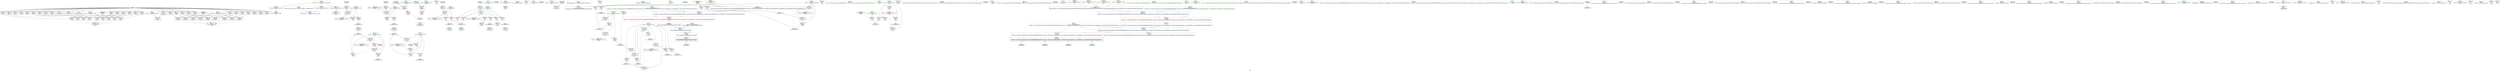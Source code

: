 digraph "SVFG" {
	label="SVFG";

	Node0x55f31786d850 [shape=record,color=grey,label="{NodeID: 0\nNullPtr}"];
	Node0x55f31786d850 -> Node0x55f317883b60[style=solid];
	Node0x55f31786d850 -> Node0x55f317883c60[style=solid];
	Node0x55f31786d850 -> Node0x55f317883d30[style=solid];
	Node0x55f31786d850 -> Node0x55f317883e00[style=solid];
	Node0x55f31786d850 -> Node0x55f317883ed0[style=solid];
	Node0x55f31786d850 -> Node0x55f317883fa0[style=solid];
	Node0x55f31786d850 -> Node0x55f317884070[style=solid];
	Node0x55f31786d850 -> Node0x55f317884140[style=solid];
	Node0x55f31786d850 -> Node0x55f317884210[style=solid];
	Node0x55f31786d850 -> Node0x55f3178842e0[style=solid];
	Node0x55f31786d850 -> Node0x55f3178843b0[style=solid];
	Node0x55f31786d850 -> Node0x55f317884480[style=solid];
	Node0x55f31786d850 -> Node0x55f317884550[style=solid];
	Node0x55f31786d850 -> Node0x55f317884620[style=solid];
	Node0x55f31786d850 -> Node0x55f317880d80[style=solid];
	Node0x55f31786d850 -> Node0x55f317880e50[style=solid];
	Node0x55f31786d850 -> Node0x55f317880f20[style=solid];
	Node0x55f31786d850 -> Node0x55f317880ff0[style=solid];
	Node0x55f31786d850 -> Node0x55f3178810c0[style=solid];
	Node0x55f31786d850 -> Node0x55f317881190[style=solid];
	Node0x55f31786d850 -> Node0x55f317881260[style=solid];
	Node0x55f31786d850 -> Node0x55f317881330[style=solid];
	Node0x55f31786d850 -> Node0x55f317881400[style=solid];
	Node0x55f31786d850 -> Node0x55f3178814d0[style=solid];
	Node0x55f31786d850 -> Node0x55f3178815a0[style=solid];
	Node0x55f31786d850 -> Node0x55f317881670[style=solid];
	Node0x55f31786d850 -> Node0x55f317881740[style=solid];
	Node0x55f31786d850 -> Node0x55f317881810[style=solid];
	Node0x55f31786d850 -> Node0x55f3178818e0[style=solid];
	Node0x55f31786d850 -> Node0x55f3178819b0[style=solid];
	Node0x55f31786d850 -> Node0x55f317881a80[style=solid];
	Node0x55f31786d850 -> Node0x55f317884720[style=solid];
	Node0x55f3178cc520 [shape=record,color=black,label="{NodeID: 526\n335 = PHI()\n}"];
	Node0x55f3178cc520 -> Node0x55f317886f80[style=solid];
	Node0x55f3178b06a0 [shape=record,color=black,label="{NodeID: 443\nMR_36V_2 = PHI(MR_36V_3, MR_36V_1, )\npts\{122 \}\n}"];
	Node0x55f3178b06a0 -> Node0x55f31788d450[style=dashed];
	Node0x55f3178848f0 [shape=record,color=blue,label="{NodeID: 194\n56\<--53\nb.addr\<--b\n_Z4compii\n}"];
	Node0x55f3178848f0 -> Node0x55f317888120[style=dashed];
	Node0x55f3178819b0 [shape=record,color=black,label="{NodeID: 111\n400\<--3\nlpad.val\<--dummyVal\nmain\n}"];
	Node0x55f31786d470 [shape=record,color=green,label="{NodeID: 28\n56\<--57\nb.addr\<--b.addr_field_insensitive\n_Z4compii\n}"];
	Node0x55f31786d470 -> Node0x55f317888120[style=solid];
	Node0x55f31786d470 -> Node0x55f3178848f0[style=solid];
	Node0x55f31788cea0 [shape=record,color=blue,label="{NodeID: 222\n93\<--294\nehselector.slot\<--\nmain\n}"];
	Node0x55f31788cea0 -> Node0x55f317888c80[style=dashed];
	Node0x55f317887a10 [shape=record,color=purple,label="{NodeID: 139\n229\<--13\n\<--.str.2\nmain\n}"];
	Node0x55f317882280 [shape=record,color=green,label="{NodeID: 56\n121\<--122\nlow_ft\<--low_ft_field_insensitive\nmain\n}"];
	Node0x55f317882280 -> Node0x55f317889cc0[style=solid];
	Node0x55f317882280 -> Node0x55f317889d90[style=solid];
	Node0x55f317882280 -> Node0x55f31788d450[style=solid];
	Node0x55f31789aa50 [shape=record,color=grey,label="{NodeID: 416\n62 = cmp(60, 61, )\n}"];
	Node0x55f31789aa50 -> Node0x55f317881c50[style=solid];
	Node0x55f317889160 [shape=record,color=red,label="{NodeID: 167\n212\<--95\n\<--ft\nmain\n}"];
	Node0x55f317889160 -> Node0x55f31788c2b0[style=solid];
	Node0x55f317883d30 [shape=record,color=black,label="{NodeID: 84\n240\<--3\n\<--dummyVal\nmain\n}"];
	Node0x55f317871f80 [shape=record,color=green,label="{NodeID: 1\n7\<--1\n__dso_handle\<--dummyObj\nGlob }"];
	Node0x55f3178cc620 [shape=record,color=black,label="{NodeID: 527\n377 = PHI()\n}"];
	Node0x55f3178b0ba0 [shape=record,color=black,label="{NodeID: 444\nMR_38V_2 = PHI(MR_38V_3, MR_38V_1, )\npts\{124 \}\n}"];
	Node0x55f3178b0ba0 -> Node0x55f31788d520[style=dashed];
	Node0x55f3178849c0 [shape=record,color=blue,label="{NodeID: 195\n69\<--126\nretval\<--\nmain\n}"];
	Node0x55f317881a80 [shape=record,color=black,label="{NodeID: 112\n401\<--3\nlpad.val104\<--dummyVal\nmain\n}"];
	Node0x55f31786d540 [shape=record,color=green,label="{NodeID: 29\n64\<--65\nmain\<--main_field_insensitive\n}"];
	Node0x55f31788cf70 [shape=record,color=blue,label="{NodeID: 223\n91\<--298\nexn.slot\<--\nmain\n}"];
	Node0x55f31788cf70 -> Node0x55f317888bb0[style=dashed];
	Node0x55f317887ae0 [shape=record,color=purple,label="{NodeID: 140\n350\<--16\n\<--.str.3\nmain\n}"];
	Node0x55f317882350 [shape=record,color=green,label="{NodeID: 57\n123\<--124\nhigh_ft\<--high_ft_field_insensitive\nmain\n}"];
	Node0x55f317882350 -> Node0x55f317889e60[style=solid];
	Node0x55f317882350 -> Node0x55f317889f30[style=solid];
	Node0x55f317882350 -> Node0x55f31788d520[style=solid];
	Node0x55f317889230 [shape=record,color=red,label="{NodeID: 168\n185\<--97\n\<--in\nmain\n}"];
	Node0x55f317889230 -> Node0x55f317899b50[style=solid];
	Node0x55f317883e00 [shape=record,color=black,label="{NodeID: 85\n241\<--3\n\<--dummyVal\nmain\n}"];
	Node0x55f317883e00 -> Node0x55f317885380[style=solid];
	Node0x55f317875250 [shape=record,color=green,label="{NodeID: 2\n8\<--1\n_ZSt3cin\<--dummyObj\nGlob }"];
	Node0x55f3178cc720 [shape=record,color=black,label="{NodeID: 528\n379 = PHI()\n}"];
	Node0x55f317884a90 [shape=record,color=blue,label="{NodeID: 196\n71\<--67\nargc.addr\<--argc\nmain\n}"];
	Node0x55f317881b50 [shape=record,color=black,label="{NodeID: 113\n35\<--36\n\<--_ZNSt8ios_base4InitD1Ev\nCan only get source location for instruction, argument, global var or function.}"];
	Node0x55f31786d640 [shape=record,color=green,label="{NodeID: 30\n69\<--70\nretval\<--retval_field_insensitive\nmain\n}"];
	Node0x55f31786d640 -> Node0x55f3178849c0[style=solid];
	Node0x55f31788d040 [shape=record,color=blue,label="{NodeID: 224\n93\<--300\nehselector.slot\<--\nmain\n}"];
	Node0x55f31788d040 -> Node0x55f317888c80[style=dashed];
	Node0x55f317887bb0 [shape=record,color=purple,label="{NodeID: 141\n358\<--18\n\<--.str.4\nmain\n}"];
	Node0x55f317882420 [shape=record,color=green,label="{NodeID: 58\n130\<--131\n_ZNSirsERi\<--_ZNSirsERi_field_insensitive\n}"];
	Node0x55f317889300 [shape=record,color=red,label="{NodeID: 169\n211\<--97\n\<--in\nmain\n}"];
	Node0x55f317889300 -> Node0x55f31788c2b0[style=solid];
	Node0x55f317883ed0 [shape=record,color=black,label="{NodeID: 86\n243\<--3\n\<--dummyVal\nmain\n}"];
	Node0x55f317883ed0 -> Node0x55f317885450[style=solid];
	Node0x55f317880b50 [shape=record,color=green,label="{NodeID: 3\n9\<--1\n.str\<--dummyObj\nGlob }"];
	Node0x55f3178cc7f0 [shape=record,color=black,label="{NodeID: 529\n380 = PHI()\n}"];
	Node0x55f317884b60 [shape=record,color=blue,label="{NodeID: 197\n73\<--68\nargv.addr\<--argv\nmain\n}"];
	Node0x55f317881c50 [shape=record,color=black,label="{NodeID: 114\n51\<--62\n_Z4compii_ret\<--cmp\n_Z4compii\n}"];
	Node0x55f31786d710 [shape=record,color=green,label="{NodeID: 31\n71\<--72\nargc.addr\<--argc.addr_field_insensitive\nmain\n}"];
	Node0x55f31786d710 -> Node0x55f317884a90[style=solid];
	Node0x55f31788d110 [shape=record,color=blue,label="{NodeID: 225\n115\<--307\ntotal_in\<--sub62\nmain\n}"];
	Node0x55f31788d110 -> Node0x55f317889570[style=dashed];
	Node0x55f31788d110 -> Node0x55f31788d1e0[style=dashed];
	Node0x55f317887c80 [shape=record,color=purple,label="{NodeID: 142\n370\<--20\n\<--.str.5\nmain\n}"];
	Node0x55f317882520 [shape=record,color=green,label="{NodeID: 59\n140\<--141\n_ZNSt7__cxx1112basic_stringIcSt11char_traitsIcESaIcEEC1Ev\<--_ZNSt7__cxx1112basic_stringIcSt11char_traitsIcESaIcEEC1Ev_field_insensitive\n}"];
	Node0x55f3178c7d40 [shape=record,color=black,label="{NodeID: 502\n52 = PHI()\n0th arg _Z4compii }"];
	Node0x55f3178c7d40 -> Node0x55f317884820[style=solid];
	Node0x55f3178893d0 [shape=record,color=red,label="{NodeID: 170\n235\<--115\n\<--total_in\nmain\n}"];
	Node0x55f3178893d0 -> Node0x55f31789a150[style=solid];
	Node0x55f317883fa0 [shape=record,color=black,label="{NodeID: 87\n246\<--3\n\<--dummyVal\nmain\n}"];
	Node0x55f31786c5c0 [shape=record,color=green,label="{NodeID: 4\n11\<--1\n.str.1\<--dummyObj\nGlob }"];
	Node0x55f3178cc8c0 [shape=record,color=black,label="{NodeID: 530\n435 = PHI(475, )\n}"];
	Node0x55f317884c30 [shape=record,color=blue,label="{NodeID: 198\n77\<--133\ntimes\<--\nmain\n}"];
	Node0x55f317884c30 -> Node0x55f3178adea0[style=dashed];
	Node0x55f317886710 [shape=record,color=black,label="{NodeID: 115\n66\<--126\nmain_ret\<--\nmain\n}"];
	Node0x55f31786db20 [shape=record,color=green,label="{NodeID: 32\n73\<--74\nargv.addr\<--argv.addr_field_insensitive\nmain\n}"];
	Node0x55f31786db20 -> Node0x55f317884b60[style=solid];
	Node0x55f31788d1e0 [shape=record,color=blue,label="{NodeID: 226\n115\<--311\ntotal_in\<--div\nmain\n}"];
	Node0x55f31788d1e0 -> Node0x55f317889640[style=dashed];
	Node0x55f31788d1e0 -> Node0x55f317889710[style=dashed];
	Node0x55f31788d1e0 -> Node0x55f3178af7a0[style=dashed];
	Node0x55f317887d50 [shape=record,color=purple,label="{NodeID: 143\n486\<--22\nllvm.global_ctors_0\<--llvm.global_ctors\nGlob }"];
	Node0x55f317887d50 -> Node0x55f31788a410[style=solid];
	Node0x55f317882620 [shape=record,color=green,label="{NodeID: 60\n145\<--146\n_ZStrsIcSt11char_traitsIcESaIcEERSt13basic_istreamIT_T0_ES7_RNSt7__cxx1112basic_stringIS4_S5_T1_EE\<--_ZStrsIcSt11char_traitsIcESaIcEERSt13basic_istreamIT_T0_ES7_RNSt7__cxx1112basic_stringIS4_S5_T1_EE_field_insensitive\n}"];
	Node0x55f3178cada0 [shape=record,color=black,label="{NodeID: 503\n147 = PHI()\n}"];
	Node0x55f3178894a0 [shape=record,color=red,label="{NodeID: 171\n306\<--115\n\<--total_in\nmain\n}"];
	Node0x55f3178894a0 -> Node0x55f31788be30[style=solid];
	Node0x55f317884070 [shape=record,color=black,label="{NodeID: 88\n247\<--3\n\<--dummyVal\nmain\n}"];
	Node0x55f317884070 -> Node0x55f317885520[style=solid];
	Node0x55f31786faa0 [shape=record,color=green,label="{NodeID: 5\n13\<--1\n.str.2\<--dummyObj\nGlob }"];
	Node0x55f3178ccaf0 [shape=record,color=black,label="{NodeID: 531\n53 = PHI()\n1st arg _Z4compii }"];
	Node0x55f3178ccaf0 -> Node0x55f3178848f0[style=solid];
	Node0x55f317884d00 [shape=record,color=blue,label="{NodeID: 199\n95\<--154\nft\<--conv\nmain\n}"];
	Node0x55f317884d00 -> Node0x55f317888d50[style=dashed];
	Node0x55f317884d00 -> Node0x55f317888e20[style=dashed];
	Node0x55f317884d00 -> Node0x55f317888ef0[style=dashed];
	Node0x55f317884d00 -> Node0x55f317888fc0[style=dashed];
	Node0x55f317884d00 -> Node0x55f317889090[style=dashed];
	Node0x55f317884d00 -> Node0x55f317889160[style=dashed];
	Node0x55f317884d00 -> Node0x55f3178aeda0[style=dashed];
	Node0x55f3178867a0 [shape=record,color=black,label="{NodeID: 116\n154\<--150\nconv\<--call6\nmain\n}"];
	Node0x55f3178867a0 -> Node0x55f317884d00[style=solid];
	Node0x55f31786dbf0 [shape=record,color=green,label="{NodeID: 33\n75\<--76\ntmax\<--tmax_field_insensitive\nmain\n}"];
	Node0x55f31786dbf0 -> Node0x55f3178881f0[style=solid];
	Node0x55f31788b3b0 [shape=record,color=grey,label="{NodeID: 393\n342 = Binary(341, 340, )\n}"];
	Node0x55f31788b3b0 -> Node0x55f31788d5f0[style=solid];
	Node0x55f31788d2b0 [shape=record,color=blue,label="{NodeID: 227\n117\<--317\nlow_in\<--\nmain\n}"];
	Node0x55f31788d2b0 -> Node0x55f3178897e0[style=dashed];
	Node0x55f31788d2b0 -> Node0x55f3178898b0[style=dashed];
	Node0x55f31788d2b0 -> Node0x55f31788d5f0[style=dashed];
	Node0x55f317887e50 [shape=record,color=purple,label="{NodeID: 144\n487\<--22\nllvm.global_ctors_1\<--llvm.global_ctors\nGlob }"];
	Node0x55f317887e50 -> Node0x55f31788a510[style=solid];
	Node0x55f317882720 [shape=record,color=green,label="{NodeID: 61\n152\<--153\n_ZNKSt7__cxx1112basic_stringIcSt11char_traitsIcESaIcEE4findEPKcm\<--_ZNKSt7__cxx1112basic_stringIcSt11char_traitsIcESaIcEE4findEPKcm_field_insensitive\n}"];
	Node0x55f3178caea0 [shape=record,color=black,label="{NodeID: 504\n148 = PHI()\n}"];
	Node0x55f317889570 [shape=record,color=red,label="{NodeID: 172\n310\<--115\n\<--total_in\nmain\n}"];
	Node0x55f317889570 -> Node0x55f317899e50[style=solid];
	Node0x55f317884140 [shape=record,color=black,label="{NodeID: 89\n249\<--3\n\<--dummyVal\nmain\n}"];
	Node0x55f317884140 -> Node0x55f3178855f0[style=solid];
	Node0x55f31786fb30 [shape=record,color=green,label="{NodeID: 6\n15\<--1\n_ZSt4cout\<--dummyObj\nGlob }"];
	Node0x55f3178ccbc0 [shape=record,color=black,label="{NodeID: 532\n420 = PHI(99, 103, 107, 111, )\n0th arg _ZStrsINSt7__cxx1119basic_istringstreamIcSt11char_traitsIcESaIcEEERiENSt9enable_ifIXsr6__and_ISt6__not_ISt19is_lvalue_referenceIT_EESt33__is_convertible_to_basic_istreamISA_ESt16__is_extractableINSE_14__istream_typeEOT0_vEEE5valueESG_E4typeEOSA_SI_ }"];
	Node0x55f3178ccbc0 -> Node0x55f31788d860[style=solid];
	Node0x55f317884dd0 [shape=record,color=blue,label="{NodeID: 200\n97\<--158\nin\<--conv8\nmain\n}"];
	Node0x55f317884dd0 -> Node0x55f317889230[style=dashed];
	Node0x55f317884dd0 -> Node0x55f317889300[style=dashed];
	Node0x55f317884dd0 -> Node0x55f3178af2a0[style=dashed];
	Node0x55f317886830 [shape=record,color=black,label="{NodeID: 117\n158\<--157\nconv8\<--call7\nmain\n}"];
	Node0x55f317886830 -> Node0x55f317884dd0[style=solid];
	Node0x55f31786dcc0 [shape=record,color=green,label="{NodeID: 34\n77\<--78\ntimes\<--times_field_insensitive\nmain\n}"];
	Node0x55f31786dcc0 -> Node0x55f3178882c0[style=solid];
	Node0x55f31786dcc0 -> Node0x55f317888390[style=solid];
	Node0x55f31786dcc0 -> Node0x55f317888460[style=solid];
	Node0x55f31786dcc0 -> Node0x55f317884c30[style=solid];
	Node0x55f31786dcc0 -> Node0x55f31788d790[style=solid];
	Node0x55f31788b530 [shape=record,color=grey,label="{NodeID: 394\n345 = Binary(344, 180, )\n}"];
	Node0x55f31788b530 -> Node0x55f317887120[style=solid];
	Node0x55f31788d380 [shape=record,color=blue,label="{NodeID: 228\n119\<--323\nhigh_in\<--\nmain\n}"];
	Node0x55f31788d380 -> Node0x55f317889a50[style=dashed];
	Node0x55f31788d380 -> Node0x55f317889b20[style=dashed];
	Node0x55f31788d380 -> Node0x55f31788d6c0[style=dashed];
	Node0x55f317887f50 [shape=record,color=purple,label="{NodeID: 145\n488\<--22\nllvm.global_ctors_2\<--llvm.global_ctors\nGlob }"];
	Node0x55f317887f50 -> Node0x55f317884720[style=solid];
	Node0x55f317882820 [shape=record,color=green,label="{NodeID: 62\n163\<--164\n_ZNKSt7__cxx1112basic_stringIcSt11char_traitsIcESaIcEE6substrEmm\<--_ZNKSt7__cxx1112basic_stringIcSt11char_traitsIcESaIcEE6substrEmm_field_insensitive\n}"];
	Node0x55f3178caf70 [shape=record,color=black,label="{NodeID: 505\n150 = PHI()\n}"];
	Node0x55f3178caf70 -> Node0x55f3178867a0[style=solid];
	Node0x55f317889640 [shape=record,color=red,label="{NodeID: 173\n314\<--115\n\<--total_in\nmain\n}"];
	Node0x55f317889640 -> Node0x55f317899cd0[style=solid];
	Node0x55f317884210 [shape=record,color=black,label="{NodeID: 90\n252\<--3\n\<--dummyVal\nmain\n}"];
	Node0x55f31786fbc0 [shape=record,color=green,label="{NodeID: 7\n16\<--1\n.str.3\<--dummyObj\nGlob }"];
	Node0x55f3178ccfa0 [shape=record,color=black,label="{NodeID: 533\n421 = PHI(89, 89, 89, 89, )\n1st arg _ZStrsINSt7__cxx1119basic_istringstreamIcSt11char_traitsIcESaIcEEERiENSt9enable_ifIXsr6__and_ISt6__not_ISt19is_lvalue_referenceIT_EESt33__is_convertible_to_basic_istreamISA_ESt16__is_extractableINSE_14__istream_typeEOT0_vEEE5valueESG_E4typeEOSA_SI_ }"];
	Node0x55f3178ccfa0 -> Node0x55f31788d930[style=solid];
	Node0x55f317884ea0 [shape=record,color=blue,label="{NodeID: 201\n85\<--179\nmother_in\<--mul\nmain\n}"];
	Node0x55f317884ea0 -> Node0x55f317888530[style=dashed];
	Node0x55f317884ea0 -> Node0x55f317884f70[style=dashed];
	Node0x55f317886900 [shape=record,color=black,label="{NodeID: 118\n161\<--160\nconv10\<--\nmain\n}"];
	Node0x55f31786dd90 [shape=record,color=green,label="{NodeID: 35\n79\<--80\nsex\<--sex_field_insensitive\nmain\n}"];
	Node0x55f31788b6b0 [shape=record,color=grey,label="{NodeID: 395\n348 = Binary(347, 346, )\n}"];
	Node0x55f31788b6b0 -> Node0x55f31788d6c0[style=solid];
	Node0x55f31788d450 [shape=record,color=blue,label="{NodeID: 229\n121\<--331\nlow_ft\<--conv66\nmain\n}"];
	Node0x55f31788d450 -> Node0x55f317889cc0[style=dashed];
	Node0x55f31788d450 -> Node0x55f317889d90[style=dashed];
	Node0x55f31788d450 -> Node0x55f3178b06a0[style=dashed];
	Node0x55f317888050 [shape=record,color=red,label="{NodeID: 146\n60\<--54\n\<--a.addr\n_Z4compii\n}"];
	Node0x55f317888050 -> Node0x55f31789aa50[style=solid];
	Node0x55f317882920 [shape=record,color=green,label="{NodeID: 63\n167\<--168\n_ZNSt7__cxx1119basic_istringstreamIcSt11char_traitsIcESaIcEEC1ERKNS_12basic_stringIcS2_S3_EESt13_Ios_Openmode\<--_ZNSt7__cxx1119basic_istringstreamIcSt11char_traitsIcESaIcEEC1ERKNS_12basic_stringIcS2_S3_EESt13_Ios_Openmode_field_insensitive\n}"];
	Node0x55f3178cb0a0 [shape=record,color=black,label="{NodeID: 506\n34 = PHI()\n}"];
	Node0x55f317889710 [shape=record,color=red,label="{NodeID: 174\n321\<--115\n\<--total_in\nmain\n}"];
	Node0x55f317889710 -> Node0x55f31788bb30[style=solid];
	Node0x55f3178842e0 [shape=record,color=black,label="{NodeID: 91\n253\<--3\n\<--dummyVal\nmain\n}"];
	Node0x55f3178842e0 -> Node0x55f31788c5f0[style=solid];
	Node0x55f31786fc50 [shape=record,color=green,label="{NodeID: 8\n18\<--1\n.str.4\<--dummyObj\nGlob }"];
	Node0x55f3178cd1a0 [shape=record,color=black,label="{NodeID: 534\n67 = PHI()\n0th arg main }"];
	Node0x55f3178cd1a0 -> Node0x55f317884a90[style=solid];
	Node0x55f317884f70 [shape=record,color=blue,label="{NodeID: 202\n85\<--196\nmother_in\<--add29\nmain\n}"];
	Node0x55f317884f70 -> Node0x55f317888600[style=dashed];
	Node0x55f317884f70 -> Node0x55f3178ae3a0[style=dashed];
	Node0x55f3178869d0 [shape=record,color=black,label="{NodeID: 119\n184\<--183\nconv19\<--add\nmain\n}"];
	Node0x55f31786de60 [shape=record,color=green,label="{NodeID: 36\n81\<--82\nmother\<--mother_field_insensitive\nmain\n}"];
	Node0x55f31788b830 [shape=record,color=grey,label="{NodeID: 396\n390 = Binary(389, 133, )\n}"];
	Node0x55f31788b830 -> Node0x55f31788d790[style=solid];
	Node0x55f31788d520 [shape=record,color=blue,label="{NodeID: 230\n123\<--336\nhigh_ft\<--conv68\nmain\n}"];
	Node0x55f31788d520 -> Node0x55f317889e60[style=dashed];
	Node0x55f31788d520 -> Node0x55f317889f30[style=dashed];
	Node0x55f31788d520 -> Node0x55f3178b0ba0[style=dashed];
	Node0x55f317888120 [shape=record,color=red,label="{NodeID: 147\n61\<--56\n\<--b.addr\n_Z4compii\n}"];
	Node0x55f317888120 -> Node0x55f31789aa50[style=solid];
	Node0x55f317882a20 [shape=record,color=green,label="{NodeID: 64\n170\<--171\n_ZStrsINSt7__cxx1119basic_istringstreamIcSt11char_traitsIcESaIcEEERiENSt9enable_ifIXsr6__and_ISt6__not_ISt19is_lvalue_referenceIT_EESt33__is_convertible_to_basic_istreamISA_ESt16__is_extractableINSE_14__istream_typeEOT0_vEEE5valueESG_E4typeEOSA_SI_\<--_ZStrsINSt7__cxx1119basic_istringstreamIcSt11char_traitsIcESaIcEEERiENSt9enable_ifIXsr6__and_ISt6__not_ISt19is_lvalue_referenceIT_EESt33__is_convertible_to_basic_istreamISA_ESt16__is_extractableINSE_14__istream_typeEOT0_vEEE5valueESG_E4typeEOSA_SI__field_insensitive\n}"];
	Node0x55f3178cb170 [shape=record,color=black,label="{NodeID: 507\n217 = PHI(419, )\n}"];
	Node0x55f3178897e0 [shape=record,color=red,label="{NodeID: 175\n327\<--117\n\<--low_in\nmain\n}"];
	Node0x55f3178897e0 -> Node0x55f31788b9b0[style=solid];
	Node0x55f3178843b0 [shape=record,color=black,label="{NodeID: 92\n255\<--3\n\<--dummyVal\nmain\n}"];
	Node0x55f3178843b0 -> Node0x55f31788c680[style=solid];
	Node0x55f31786fce0 [shape=record,color=green,label="{NodeID: 9\n20\<--1\n.str.5\<--dummyObj\nGlob }"];
	Node0x55f3178cd270 [shape=record,color=black,label="{NodeID: 535\n476 = PHI(434, )\n0th arg _ZSt7forwardIRiEOT_RNSt16remove_referenceIS1_E4typeE }"];
	Node0x55f3178cd270 -> Node0x55f31788dad0[style=solid];
	Node0x55f317885040 [shape=record,color=blue,label="{NodeID: 203\n87\<--206\nfather_in\<--mul41\nmain\n}"];
	Node0x55f317885040 -> Node0x55f3178886d0[style=dashed];
	Node0x55f317885040 -> Node0x55f317885110[style=dashed];
	Node0x55f317886aa0 [shape=record,color=black,label="{NodeID: 120\n188\<--187\nconv20\<--sub\nmain\n}"];
	Node0x55f31786df30 [shape=record,color=green,label="{NodeID: 37\n83\<--84\nfather\<--father_field_insensitive\nmain\n}"];
	Node0x55f31788b9b0 [shape=record,color=grey,label="{NodeID: 397\n328 = Binary(327, 329, )\n}"];
	Node0x55f31788d5f0 [shape=record,color=blue,label="{NodeID: 231\n117\<--342\nlow_in\<--sub71\nmain\n}"];
	Node0x55f31788d5f0 -> Node0x55f317889980[style=dashed];
	Node0x55f31788d5f0 -> Node0x55f3178afca0[style=dashed];
	Node0x55f3178881f0 [shape=record,color=red,label="{NodeID: 148\n136\<--75\n\<--tmax\nmain\n}"];
	Node0x55f3178881f0 -> Node0x55f31789a8d0[style=solid];
	Node0x55f317882b20 [shape=record,color=green,label="{NodeID: 65\n173\<--174\n_ZNSt7__cxx1119basic_istringstreamIcSt11char_traitsIcESaIcEED1Ev\<--_ZNSt7__cxx1119basic_istringstreamIcSt11char_traitsIcESaIcEED1Ev_field_insensitive\n}"];
	Node0x55f3178cb2a0 [shape=record,color=black,label="{NodeID: 508\n230 = PHI()\n}"];
	Node0x55f3178cb2a0 -> Node0x55f31789a750[style=solid];
	Node0x55f3178898b0 [shape=record,color=red,label="{NodeID: 176\n341\<--117\n\<--low_in\nmain\n}"];
	Node0x55f3178898b0 -> Node0x55f31788b3b0[style=solid];
	Node0x55f317884480 [shape=record,color=black,label="{NodeID: 93\n261\<--3\n\<--dummyVal\nmain\n}"];
	Node0x55f317870dd0 [shape=record,color=green,label="{NodeID: 10\n23\<--1\n\<--dummyObj\nCan only get source location for instruction, argument, global var or function.}"];
	Node0x55f3178ce760 [shape=record,color=black,label="{NodeID: 536\n129 = PHI()\n}"];
	Node0x55f317885110 [shape=record,color=blue,label="{NodeID: 204\n87\<--222\nfather_in\<--add56\nmain\n}"];
	Node0x55f317885110 -> Node0x55f3178887a0[style=dashed];
	Node0x55f317885110 -> Node0x55f3178ae8a0[style=dashed];
	Node0x55f317886b70 [shape=record,color=black,label="{NodeID: 121\n199\<--198\nconv32\<--\nmain\n}"];
	Node0x55f31786e000 [shape=record,color=green,label="{NodeID: 38\n85\<--86\nmother_in\<--mother_in_field_insensitive\nmain\n}"];
	Node0x55f31786e000 -> Node0x55f317888530[style=solid];
	Node0x55f31786e000 -> Node0x55f317888600[style=solid];
	Node0x55f31786e000 -> Node0x55f317884ea0[style=solid];
	Node0x55f31786e000 -> Node0x55f317884f70[style=solid];
	Node0x55f31788bb30 [shape=record,color=grey,label="{NodeID: 398\n322 = Binary(321, 316, )\n}"];
	Node0x55f31788d6c0 [shape=record,color=blue,label="{NodeID: 232\n119\<--348\nhigh_in\<--sub74\nmain\n}"];
	Node0x55f31788d6c0 -> Node0x55f317889bf0[style=dashed];
	Node0x55f31788d6c0 -> Node0x55f3178b01a0[style=dashed];
	Node0x55f3178882c0 [shape=record,color=red,label="{NodeID: 149\n135\<--77\n\<--times\nmain\n}"];
	Node0x55f3178882c0 -> Node0x55f31789a8d0[style=solid];
	Node0x55f317882c20 [shape=record,color=green,label="{NodeID: 66\n176\<--177\n_ZNSt7__cxx1112basic_stringIcSt11char_traitsIcESaIcEED1Ev\<--_ZNSt7__cxx1112basic_stringIcSt11char_traitsIcESaIcEED1Ev_field_insensitive\n}"];
	Node0x55f3178cb3a0 [shape=record,color=black,label="{NodeID: 509\n351 = PHI()\n}"];
	Node0x55f317889980 [shape=record,color=red,label="{NodeID: 177\n364\<--117\n\<--low_in\nmain\n}"];
	Node0x55f317884550 [shape=record,color=black,label="{NodeID: 94\n262\<--3\n\<--dummyVal\nmain\n}"];
	Node0x55f317884550 -> Node0x55f31788c750[style=solid];
	Node0x55f317870e90 [shape=record,color=green,label="{NodeID: 11\n126\<--1\n\<--dummyObj\nCan only get source location for instruction, argument, global var or function.}"];
	Node0x55f3178ce860 [shape=record,color=black,label="{NodeID: 537\n144 = PHI()\n}"];
	Node0x55f3178851e0 [shape=record,color=blue,label="{NodeID: 205\n115\<--227\ntotal_in\<--conv58\nmain\n}"];
	Node0x55f3178851e0 -> Node0x55f3178893d0[style=dashed];
	Node0x55f3178851e0 -> Node0x55f3178894a0[style=dashed];
	Node0x55f3178851e0 -> Node0x55f3178852b0[style=dashed];
	Node0x55f3178851e0 -> Node0x55f31788d110[style=dashed];
	Node0x55f317886c40 [shape=record,color=black,label="{NodeID: 122\n210\<--209\nconv45\<--add44\nmain\n}"];
	Node0x55f31786e0d0 [shape=record,color=green,label="{NodeID: 39\n87\<--88\nfather_in\<--father_in_field_insensitive\nmain\n}"];
	Node0x55f31786e0d0 -> Node0x55f3178886d0[style=solid];
	Node0x55f31786e0d0 -> Node0x55f3178887a0[style=solid];
	Node0x55f31786e0d0 -> Node0x55f317885040[style=solid];
	Node0x55f31786e0d0 -> Node0x55f317885110[style=solid];
	Node0x55f31788bcb0 [shape=record,color=grey,label="{NodeID: 399\n334 = Binary(333, 329, )\n}"];
	Node0x55f31788d790 [shape=record,color=blue,label="{NodeID: 233\n77\<--390\ntimes\<--inc\nmain\n}"];
	Node0x55f31788d790 -> Node0x55f3178adea0[style=dashed];
	Node0x55f317888390 [shape=record,color=red,label="{NodeID: 150\n354\<--77\n\<--times\nmain\n}"];
	Node0x55f317882d20 [shape=record,color=green,label="{NodeID: 67\n231\<--232\n_ZNKSt7__cxx1112basic_stringIcSt11char_traitsIcESaIcEE7compareEPKc\<--_ZNKSt7__cxx1112basic_stringIcSt11char_traitsIcESaIcEE7compareEPKc_field_insensitive\n}"];
	Node0x55f3178cb4a0 [shape=record,color=black,label="{NodeID: 510\n355 = PHI()\n}"];
	Node0x55f317889a50 [shape=record,color=red,label="{NodeID: 178\n333\<--119\n\<--high_in\nmain\n}"];
	Node0x55f317889a50 -> Node0x55f31788bcb0[style=solid];
	Node0x55f317884620 [shape=record,color=black,label="{NodeID: 95\n264\<--3\n\<--dummyVal\nmain\n}"];
	Node0x55f317884620 -> Node0x55f31788c820[style=solid];
	Node0x55f317870f50 [shape=record,color=green,label="{NodeID: 12\n133\<--1\n\<--dummyObj\nCan only get source location for instruction, argument, global var or function.}"];
	Node0x55f3178ce9c0 [shape=record,color=black,label="{NodeID: 538\n438 = PHI()\n}"];
	Node0x55f3178852b0 [shape=record,color=blue,label="{NodeID: 206\n115\<--236\ntotal_in\<--add61\nmain\n}"];
	Node0x55f3178852b0 -> Node0x55f317889570[style=dashed];
	Node0x55f3178852b0 -> Node0x55f31788d1e0[style=dashed];
	Node0x55f317886d10 [shape=record,color=black,label="{NodeID: 123\n214\<--213\nconv47\<--sub46\nmain\n}"];
	Node0x55f31786e1a0 [shape=record,color=green,label="{NodeID: 40\n89\<--90\ntmp\<--tmp_field_insensitive\nmain\n|{|<s4>14|<s5>19|<s6>24|<s7>29}}"];
	Node0x55f31786e1a0 -> Node0x55f317888870[style=solid];
	Node0x55f31786e1a0 -> Node0x55f317888940[style=solid];
	Node0x55f31786e1a0 -> Node0x55f317888a10[style=solid];
	Node0x55f31786e1a0 -> Node0x55f317888ae0[style=solid];
	Node0x55f31786e1a0:s4 -> Node0x55f3178ccfa0[style=solid,color=red];
	Node0x55f31786e1a0:s5 -> Node0x55f3178ccfa0[style=solid,color=red];
	Node0x55f31786e1a0:s6 -> Node0x55f3178ccfa0[style=solid,color=red];
	Node0x55f31786e1a0:s7 -> Node0x55f3178ccfa0[style=solid,color=red];
	Node0x55f31788be30 [shape=record,color=grey,label="{NodeID: 400\n307 = Binary(306, 237, )\n}"];
	Node0x55f31788be30 -> Node0x55f31788d110[style=solid];
	Node0x55f31788d860 [shape=record,color=blue,label="{NodeID: 234\n422\<--420\n__is.addr\<--__is\n_ZStrsINSt7__cxx1119basic_istringstreamIcSt11char_traitsIcESaIcEEERiENSt9enable_ifIXsr6__and_ISt6__not_ISt19is_lvalue_referenceIT_EESt33__is_convertible_to_basic_istreamISA_ESt16__is_extractableINSE_14__istream_typeEOT0_vEEE5valueESG_E4typeEOSA_SI_\n}"];
	Node0x55f31788d860 -> Node0x55f31788a000[style=dashed];
	Node0x55f317888460 [shape=record,color=red,label="{NodeID: 151\n389\<--77\n\<--times\nmain\n}"];
	Node0x55f317888460 -> Node0x55f31788b830[style=solid];
	Node0x55f317882e20 [shape=record,color=green,label="{NodeID: 68\n318\<--319\nllvm.ceil.f64\<--llvm.ceil.f64_field_insensitive\n}"];
	Node0x55f3178cb5a0 [shape=record,color=black,label="{NodeID: 511\n359 = PHI()\n}"];
	Node0x55f317889b20 [shape=record,color=red,label="{NodeID: 179\n347\<--119\n\<--high_in\nmain\n}"];
	Node0x55f317889b20 -> Node0x55f31788b6b0[style=solid];
	Node0x55f317880d80 [shape=record,color=black,label="{NodeID: 96\n267\<--3\n\<--dummyVal\nmain\n}"];
	Node0x55f317871050 [shape=record,color=green,label="{NodeID: 13\n151\<--1\n\<--dummyObj\nCan only get source location for instruction, argument, global var or function.}"];
	Node0x55f317885380 [shape=record,color=blue,label="{NodeID: 207\n91\<--241\nexn.slot\<--\nmain\n}"];
	Node0x55f317885380 -> Node0x55f317888bb0[style=dashed];
	Node0x55f317886de0 [shape=record,color=black,label="{NodeID: 124\n227\<--226\nconv58\<--add57\nmain\n}"];
	Node0x55f317886de0 -> Node0x55f3178851e0[style=solid];
	Node0x55f31786e270 [shape=record,color=green,label="{NodeID: 41\n91\<--92\nexn.slot\<--exn.slot_field_insensitive\nmain\n}"];
	Node0x55f31786e270 -> Node0x55f317888bb0[style=solid];
	Node0x55f31786e270 -> Node0x55f317885380[style=solid];
	Node0x55f31786e270 -> Node0x55f317885520[style=solid];
	Node0x55f31786e270 -> Node0x55f31788c5f0[style=solid];
	Node0x55f31786e270 -> Node0x55f31788c750[style=solid];
	Node0x55f31786e270 -> Node0x55f31788c8f0[style=solid];
	Node0x55f31786e270 -> Node0x55f31788ca90[style=solid];
	Node0x55f31786e270 -> Node0x55f31788cc30[style=solid];
	Node0x55f31786e270 -> Node0x55f31788cdd0[style=solid];
	Node0x55f31786e270 -> Node0x55f31788cf70[style=solid];
	Node0x55f31788bfb0 [shape=record,color=grey,label="{NodeID: 401\n222 = Binary(221, 220, )\n}"];
	Node0x55f31788bfb0 -> Node0x55f317885110[style=solid];
	Node0x55f31788d930 [shape=record,color=blue,label="{NodeID: 235\n424\<--421\n__x.addr\<--__x\n_ZStrsINSt7__cxx1119basic_istringstreamIcSt11char_traitsIcESaIcEEERiENSt9enable_ifIXsr6__and_ISt6__not_ISt19is_lvalue_referenceIT_EESt33__is_convertible_to_basic_istreamISA_ESt16__is_extractableINSE_14__istream_typeEOT0_vEEE5valueESG_E4typeEOSA_SI_\n}"];
	Node0x55f31788d930 -> Node0x55f31788a0d0[style=dashed];
	Node0x55f317888530 [shape=record,color=red,label="{NodeID: 152\n195\<--85\n\<--mother_in\nmain\n}"];
	Node0x55f317888530 -> Node0x55f31788c430[style=solid];
	Node0x55f317882f20 [shape=record,color=green,label="{NodeID: 69\n324\<--325\nllvm.floor.f64\<--llvm.floor.f64_field_insensitive\n}"];
	Node0x55f3178cb6a0 [shape=record,color=black,label="{NodeID: 512\n361 = PHI()\n}"];
	Node0x55f317889bf0 [shape=record,color=red,label="{NodeID: 180\n376\<--119\n\<--high_in\nmain\n}"];
	Node0x55f317880e50 [shape=record,color=black,label="{NodeID: 97\n268\<--3\n\<--dummyVal\nmain\n}"];
	Node0x55f317880e50 -> Node0x55f31788c8f0[style=solid];
	Node0x55f31786f1b0 [shape=record,color=green,label="{NodeID: 14\n166\<--1\n\<--dummyObj\nCan only get source location for instruction, argument, global var or function.}"];
	Node0x55f317885450 [shape=record,color=blue,label="{NodeID: 208\n93\<--243\nehselector.slot\<--\nmain\n}"];
	Node0x55f317885450 -> Node0x55f317888c80[style=dashed];
	Node0x55f317886eb0 [shape=record,color=black,label="{NodeID: 125\n331\<--330\nconv66\<--\nmain\n}"];
	Node0x55f317886eb0 -> Node0x55f31788d450[style=solid];
	Node0x55f31786e340 [shape=record,color=green,label="{NodeID: 42\n93\<--94\nehselector.slot\<--ehselector.slot_field_insensitive\nmain\n}"];
	Node0x55f31786e340 -> Node0x55f317888c80[style=solid];
	Node0x55f31786e340 -> Node0x55f317885450[style=solid];
	Node0x55f31786e340 -> Node0x55f3178855f0[style=solid];
	Node0x55f31786e340 -> Node0x55f31788c680[style=solid];
	Node0x55f31786e340 -> Node0x55f31788c820[style=solid];
	Node0x55f31786e340 -> Node0x55f31788c9c0[style=solid];
	Node0x55f31786e340 -> Node0x55f31788cb60[style=solid];
	Node0x55f31786e340 -> Node0x55f31788cd00[style=solid];
	Node0x55f31786e340 -> Node0x55f31788cea0[style=solid];
	Node0x55f31786e340 -> Node0x55f31788d040[style=solid];
	Node0x55f31788c130 [shape=record,color=grey,label="{NodeID: 402\n206 = Binary(205, 180, )\n}"];
	Node0x55f31788c130 -> Node0x55f317885040[style=solid];
	Node0x55f31788da00 [shape=record,color=blue,label="{NodeID: 236\n426\<--431\n__ret_is\<--\n_ZStrsINSt7__cxx1119basic_istringstreamIcSt11char_traitsIcESaIcEEERiENSt9enable_ifIXsr6__and_ISt6__not_ISt19is_lvalue_referenceIT_EESt33__is_convertible_to_basic_istreamISA_ESt16__is_extractableINSE_14__istream_typeEOT0_vEEE5valueESG_E4typeEOSA_SI_\n}"];
	Node0x55f31788da00 -> Node0x55f31788a1a0[style=dashed];
	Node0x55f31788da00 -> Node0x55f31788a270[style=dashed];
	Node0x55f317888600 [shape=record,color=red,label="{NodeID: 153\n225\<--85\n\<--mother_in\nmain\n}"];
	Node0x55f317888600 -> Node0x55f31789a450[style=solid];
	Node0x55f317883020 [shape=record,color=green,label="{NodeID: 70\n352\<--353\n_ZStlsISt11char_traitsIcEERSt13basic_ostreamIcT_ES5_PKc\<--_ZStlsISt11char_traitsIcEERSt13basic_ostreamIcT_ES5_PKc_field_insensitive\n}"];
	Node0x55f3178cb7a0 [shape=record,color=black,label="{NodeID: 513\n363 = PHI()\n}"];
	Node0x55f317889cc0 [shape=record,color=red,label="{NodeID: 181\n338\<--121\n\<--low_ft\nmain\n}"];
	Node0x55f317889cc0 -> Node0x55f31789a5d0[style=solid];
	Node0x55f317880f20 [shape=record,color=black,label="{NodeID: 98\n270\<--3\n\<--dummyVal\nmain\n}"];
	Node0x55f317880f20 -> Node0x55f31788c9c0[style=solid];
	Node0x55f31786f2b0 [shape=record,color=green,label="{NodeID: 15\n180\<--1\n\<--dummyObj\nCan only get source location for instruction, argument, global var or function.}"];
	Node0x55f317885520 [shape=record,color=blue,label="{NodeID: 209\n91\<--247\nexn.slot\<--\nmain\n}"];
	Node0x55f317885520 -> Node0x55f317888bb0[style=dashed];
	Node0x55f317886f80 [shape=record,color=black,label="{NodeID: 126\n336\<--335\nconv68\<--\nmain\n}"];
	Node0x55f317886f80 -> Node0x55f31788d520[style=solid];
	Node0x55f31786e410 [shape=record,color=green,label="{NodeID: 43\n95\<--96\nft\<--ft_field_insensitive\nmain\n}"];
	Node0x55f31786e410 -> Node0x55f317888d50[style=solid];
	Node0x55f31786e410 -> Node0x55f317888e20[style=solid];
	Node0x55f31786e410 -> Node0x55f317888ef0[style=solid];
	Node0x55f31786e410 -> Node0x55f317888fc0[style=solid];
	Node0x55f31786e410 -> Node0x55f317889090[style=solid];
	Node0x55f31786e410 -> Node0x55f317889160[style=solid];
	Node0x55f31786e410 -> Node0x55f317884d00[style=solid];
	Node0x55f31788c2b0 [shape=record,color=grey,label="{NodeID: 403\n213 = Binary(211, 212, )\n}"];
	Node0x55f31788c2b0 -> Node0x55f317886d10[style=solid];
	Node0x55f31788dad0 [shape=record,color=blue,label="{NodeID: 237\n477\<--476\n__t.addr\<--__t\n_ZSt7forwardIRiEOT_RNSt16remove_referenceIS1_E4typeE\n}"];
	Node0x55f31788dad0 -> Node0x55f31788a340[style=dashed];
	Node0x55f3178886d0 [shape=record,color=red,label="{NodeID: 154\n221\<--87\n\<--father_in\nmain\n}"];
	Node0x55f3178886d0 -> Node0x55f31788bfb0[style=solid];
	Node0x55f317883120 [shape=record,color=green,label="{NodeID: 71\n356\<--357\n_ZNSolsEi\<--_ZNSolsEi_field_insensitive\n}"];
	Node0x55f3178cb8a0 [shape=record,color=black,label="{NodeID: 514\n365 = PHI()\n}"];
	Node0x55f317889d90 [shape=record,color=red,label="{NodeID: 182\n360\<--121\n\<--low_ft\nmain\n}"];
	Node0x55f317880ff0 [shape=record,color=black,label="{NodeID: 99\n276\<--3\n\<--dummyVal\nmain\n}"];
	Node0x55f31786f3b0 [shape=record,color=green,label="{NodeID: 16\n237\<--1\n\<--dummyObj\nCan only get source location for instruction, argument, global var or function.}"];
	Node0x55f3178855f0 [shape=record,color=blue,label="{NodeID: 210\n93\<--249\nehselector.slot\<--\nmain\n}"];
	Node0x55f3178855f0 -> Node0x55f317888c80[style=dashed];
	Node0x55f317887050 [shape=record,color=black,label="{NodeID: 127\n340\<--339\nconv70\<--mul69\nmain\n}"];
	Node0x55f317887050 -> Node0x55f31788b3b0[style=solid];
	Node0x55f31786e4e0 [shape=record,color=green,label="{NodeID: 44\n97\<--98\nin\<--in_field_insensitive\nmain\n}"];
	Node0x55f31786e4e0 -> Node0x55f317889230[style=solid];
	Node0x55f31786e4e0 -> Node0x55f317889300[style=solid];
	Node0x55f31786e4e0 -> Node0x55f317884dd0[style=solid];
	Node0x55f31788c430 [shape=record,color=grey,label="{NodeID: 404\n196 = Binary(195, 194, )\n}"];
	Node0x55f31788c430 -> Node0x55f317884f70[style=solid];
	Node0x55f3178887a0 [shape=record,color=red,label="{NodeID: 155\n224\<--87\n\<--father_in\nmain\n}"];
	Node0x55f3178887a0 -> Node0x55f31789a450[style=solid];
	Node0x55f317883220 [shape=record,color=green,label="{NodeID: 72\n366\<--367\n_ZNSolsEd\<--_ZNSolsEd_field_insensitive\n}"];
	Node0x55f3178cb9a0 [shape=record,color=black,label="{NodeID: 515\n369 = PHI()\n}"];
	Node0x55f317889e60 [shape=record,color=red,label="{NodeID: 183\n344\<--123\n\<--high_ft\nmain\n}"];
	Node0x55f317889e60 -> Node0x55f31788b530[style=solid];
	Node0x55f3178810c0 [shape=record,color=black,label="{NodeID: 100\n277\<--3\n\<--dummyVal\nmain\n}"];
	Node0x55f3178810c0 -> Node0x55f31788ca90[style=solid];
	Node0x55f31786f4b0 [shape=record,color=green,label="{NodeID: 17\n312\<--1\n\<--dummyObj\nCan only get source location for instruction, argument, global var or function.}"];
	Node0x55f31788c5f0 [shape=record,color=blue,label="{NodeID: 211\n91\<--253\nexn.slot\<--\nmain\n}"];
	Node0x55f31788c5f0 -> Node0x55f317888bb0[style=dashed];
	Node0x55f317887120 [shape=record,color=black,label="{NodeID: 128\n346\<--345\nconv73\<--mul72\nmain\n}"];
	Node0x55f317887120 -> Node0x55f31788b6b0[style=solid];
	Node0x55f31786e5b0 [shape=record,color=green,label="{NodeID: 45\n99\<--100\nref.tmp\<--ref.tmp_field_insensitive\nmain\n|{<s0>14}}"];
	Node0x55f31786e5b0:s0 -> Node0x55f3178ccbc0[style=solid,color=red];
	Node0x55f317899a10 [shape=record,color=grey,label="{NodeID: 405\n183 = Binary(182, 133, )\n}"];
	Node0x55f317899a10 -> Node0x55f3178869d0[style=solid];
	Node0x55f317888870 [shape=record,color=red,label="{NodeID: 156\n178\<--89\n\<--tmp\nmain\n}"];
	Node0x55f317888870 -> Node0x55f31789a2d0[style=solid];
	Node0x55f317883320 [shape=record,color=green,label="{NodeID: 73\n381\<--382\n_ZSt4endlIcSt11char_traitsIcEERSt13basic_ostreamIT_T0_ES6_\<--_ZSt4endlIcSt11char_traitsIcEERSt13basic_ostreamIT_T0_ES6__field_insensitive\n}"];
	Node0x55f3178cbaa0 [shape=record,color=black,label="{NodeID: 516\n371 = PHI()\n}"];
	Node0x55f317889f30 [shape=record,color=red,label="{NodeID: 184\n372\<--123\n\<--high_ft\nmain\n}"];
	Node0x55f317881190 [shape=record,color=black,label="{NodeID: 101\n279\<--3\n\<--dummyVal\nmain\n}"];
	Node0x55f317881190 -> Node0x55f31788cb60[style=solid];
	Node0x55f3178701c0 [shape=record,color=green,label="{NodeID: 18\n316\<--1\n\<--dummyObj\nCan only get source location for instruction, argument, global var or function.}"];
	Node0x55f31788c680 [shape=record,color=blue,label="{NodeID: 212\n93\<--255\nehselector.slot\<--\nmain\n}"];
	Node0x55f31788c680 -> Node0x55f317888c80[style=dashed];
	Node0x55f3178871f0 [shape=record,color=black,label="{NodeID: 129\n431\<--430\n\<--\n_ZStrsINSt7__cxx1119basic_istringstreamIcSt11char_traitsIcESaIcEEERiENSt9enable_ifIXsr6__and_ISt6__not_ISt19is_lvalue_referenceIT_EESt33__is_convertible_to_basic_istreamISA_ESt16__is_extractableINSE_14__istream_typeEOT0_vEEE5valueESG_E4typeEOSA_SI_\n}"];
	Node0x55f3178871f0 -> Node0x55f31788da00[style=solid];
	Node0x55f31786e680 [shape=record,color=green,label="{NodeID: 46\n101\<--102\nref.tmp9\<--ref.tmp9_field_insensitive\nmain\n}"];
	Node0x55f317899b50 [shape=record,color=grey,label="{NodeID: 406\n187 = Binary(185, 186, )\n}"];
	Node0x55f317899b50 -> Node0x55f317886aa0[style=solid];
	Node0x55f317888940 [shape=record,color=red,label="{NodeID: 157\n194\<--89\n\<--tmp\nmain\n}"];
	Node0x55f317888940 -> Node0x55f31788c430[style=solid];
	Node0x55f317883420 [shape=record,color=green,label="{NodeID: 74\n383\<--384\n_ZNSolsEPFRSoS_E\<--_ZNSolsEPFRSoS_E_field_insensitive\n}"];
	Node0x55f3178cbba0 [shape=record,color=black,label="{NodeID: 517\n373 = PHI()\n}"];
	Node0x55f31788a000 [shape=record,color=red,label="{NodeID: 185\n430\<--422\n\<--__is.addr\n_ZStrsINSt7__cxx1119basic_istringstreamIcSt11char_traitsIcESaIcEEERiENSt9enable_ifIXsr6__and_ISt6__not_ISt19is_lvalue_referenceIT_EESt33__is_convertible_to_basic_istreamISA_ESt16__is_extractableINSE_14__istream_typeEOT0_vEEE5valueESG_E4typeEOSA_SI_\n}"];
	Node0x55f31788a000 -> Node0x55f3178871f0[style=solid];
	Node0x55f317881260 [shape=record,color=black,label="{NodeID: 102\n282\<--3\n\<--dummyVal\nmain\n}"];
	Node0x55f3178702c0 [shape=record,color=green,label="{NodeID: 19\n329\<--1\n\<--dummyObj\nCan only get source location for instruction, argument, global var or function.}"];
	Node0x55f31788c750 [shape=record,color=blue,label="{NodeID: 213\n91\<--262\nexn.slot\<--\nmain\n}"];
	Node0x55f31788c750 -> Node0x55f317888bb0[style=dashed];
	Node0x55f3178872c0 [shape=record,color=black,label="{NodeID: 130\n419\<--439\n_ZStrsINSt7__cxx1119basic_istringstreamIcSt11char_traitsIcESaIcEEERiENSt9enable_ifIXsr6__and_ISt6__not_ISt19is_lvalue_referenceIT_EESt33__is_convertible_to_basic_istreamISA_ESt16__is_extractableINSE_14__istream_typeEOT0_vEEE5valueESG_E4typeEOSA_SI__ret\<--\n_ZStrsINSt7__cxx1119basic_istringstreamIcSt11char_traitsIcESaIcEEERiENSt9enable_ifIXsr6__and_ISt6__not_ISt19is_lvalue_referenceIT_EESt33__is_convertible_to_basic_istreamISA_ESt16__is_extractableINSE_14__istream_typeEOT0_vEEE5valueESG_E4typeEOSA_SI_\n|{<s0>14|<s1>19|<s2>24|<s3>29}}"];
	Node0x55f3178872c0:s0 -> Node0x55f3178cbea0[style=solid,color=blue];
	Node0x55f3178872c0:s1 -> Node0x55f3178cbfa0[style=solid,color=blue];
	Node0x55f3178872c0:s2 -> Node0x55f3178cc0e0[style=solid,color=blue];
	Node0x55f3178872c0:s3 -> Node0x55f3178cb170[style=solid,color=blue];
	Node0x55f31786e750 [shape=record,color=green,label="{NodeID: 47\n103\<--104\nref.tmp17\<--ref.tmp17_field_insensitive\nmain\n|{<s0>19}}"];
	Node0x55f31786e750:s0 -> Node0x55f3178ccbc0[style=solid,color=red];
	Node0x55f317899cd0 [shape=record,color=grey,label="{NodeID: 407\n315 = Binary(314, 316, )\n}"];
	Node0x55f317888a10 [shape=record,color=red,label="{NodeID: 158\n205\<--89\n\<--tmp\nmain\n}"];
	Node0x55f317888a10 -> Node0x55f31788c130[style=solid];
	Node0x55f317883520 [shape=record,color=green,label="{NodeID: 75\n411\<--412\n__gxx_personality_v0\<--__gxx_personality_v0_field_insensitive\n}"];
	Node0x55f3178cbca0 [shape=record,color=black,label="{NodeID: 518\n375 = PHI()\n}"];
	Node0x55f3178adea0 [shape=record,color=black,label="{NodeID: 435\nMR_14V_3 = PHI(MR_14V_4, MR_14V_2, )\npts\{78 \}\n}"];
	Node0x55f3178adea0 -> Node0x55f3178882c0[style=dashed];
	Node0x55f3178adea0 -> Node0x55f317888390[style=dashed];
	Node0x55f3178adea0 -> Node0x55f317888460[style=dashed];
	Node0x55f3178adea0 -> Node0x55f31788d790[style=dashed];
	Node0x55f31788a0d0 [shape=record,color=red,label="{NodeID: 186\n434\<--424\n\<--__x.addr\n_ZStrsINSt7__cxx1119basic_istringstreamIcSt11char_traitsIcESaIcEEERiENSt9enable_ifIXsr6__and_ISt6__not_ISt19is_lvalue_referenceIT_EESt33__is_convertible_to_basic_istreamISA_ESt16__is_extractableINSE_14__istream_typeEOT0_vEEE5valueESG_E4typeEOSA_SI_\n|{<s0>64}}"];
	Node0x55f31788a0d0:s0 -> Node0x55f3178cd270[style=solid,color=red];
	Node0x55f317881330 [shape=record,color=black,label="{NodeID: 103\n283\<--3\n\<--dummyVal\nmain\n}"];
	Node0x55f317881330 -> Node0x55f31788cc30[style=solid];
	Node0x55f3178703c0 [shape=record,color=green,label="{NodeID: 20\n4\<--6\n_ZStL8__ioinit\<--_ZStL8__ioinit_field_insensitive\nGlob }"];
	Node0x55f3178703c0 -> Node0x55f317887460[style=solid];
	Node0x55f31788c820 [shape=record,color=blue,label="{NodeID: 214\n93\<--264\nehselector.slot\<--\nmain\n}"];
	Node0x55f31788c820 -> Node0x55f317888c80[style=dashed];
	Node0x55f317887390 [shape=record,color=black,label="{NodeID: 131\n475\<--480\n_ZSt7forwardIRiEOT_RNSt16remove_referenceIS1_E4typeE_ret\<--\n_ZSt7forwardIRiEOT_RNSt16remove_referenceIS1_E4typeE\n|{<s0>64}}"];
	Node0x55f317887390:s0 -> Node0x55f3178cc8c0[style=solid,color=blue];
	Node0x55f31786e820 [shape=record,color=green,label="{NodeID: 48\n105\<--106\nref.tmp18\<--ref.tmp18_field_insensitive\nmain\n}"];
	Node0x55f317899e50 [shape=record,color=grey,label="{NodeID: 408\n311 = Binary(310, 312, )\n}"];
	Node0x55f317899e50 -> Node0x55f31788d1e0[style=solid];
	Node0x55f317888ae0 [shape=record,color=red,label="{NodeID: 159\n220\<--89\n\<--tmp\nmain\n}"];
	Node0x55f317888ae0 -> Node0x55f31788bfb0[style=solid];
	Node0x55f317883620 [shape=record,color=green,label="{NodeID: 76\n422\<--423\n__is.addr\<--__is.addr_field_insensitive\n_ZStrsINSt7__cxx1119basic_istringstreamIcSt11char_traitsIcESaIcEEERiENSt9enable_ifIXsr6__and_ISt6__not_ISt19is_lvalue_referenceIT_EESt33__is_convertible_to_basic_istreamISA_ESt16__is_extractableINSE_14__istream_typeEOT0_vEEE5valueESG_E4typeEOSA_SI_\n}"];
	Node0x55f317883620 -> Node0x55f31788a000[style=solid];
	Node0x55f317883620 -> Node0x55f31788d860[style=solid];
	Node0x55f3178cbda0 [shape=record,color=black,label="{NodeID: 519\n157 = PHI()\n}"];
	Node0x55f3178cbda0 -> Node0x55f317886830[style=solid];
	Node0x55f3178ae3a0 [shape=record,color=black,label="{NodeID: 436\nMR_16V_2 = PHI(MR_16V_4, MR_16V_1, )\npts\{86 \}\n}"];
	Node0x55f3178ae3a0 -> Node0x55f317884ea0[style=dashed];
	Node0x55f31788a1a0 [shape=record,color=red,label="{NodeID: 187\n433\<--426\n\<--__ret_is\n_ZStrsINSt7__cxx1119basic_istringstreamIcSt11char_traitsIcESaIcEEERiENSt9enable_ifIXsr6__and_ISt6__not_ISt19is_lvalue_referenceIT_EESt33__is_convertible_to_basic_istreamISA_ESt16__is_extractableINSE_14__istream_typeEOT0_vEEE5valueESG_E4typeEOSA_SI_\n}"];
	Node0x55f317881400 [shape=record,color=black,label="{NodeID: 104\n285\<--3\n\<--dummyVal\nmain\n}"];
	Node0x55f317881400 -> Node0x55f31788cd00[style=solid];
	Node0x55f3178704c0 [shape=record,color=green,label="{NodeID: 21\n22\<--26\nllvm.global_ctors\<--llvm.global_ctors_field_insensitive\nGlob }"];
	Node0x55f3178704c0 -> Node0x55f317887d50[style=solid];
	Node0x55f3178704c0 -> Node0x55f317887e50[style=solid];
	Node0x55f3178704c0 -> Node0x55f317887f50[style=solid];
	Node0x55f3178b5940 [shape=record,color=yellow,style=double,label="{NodeID: 464\n12V_1 = ENCHI(MR_12V_0)\npts\{76 \}\nFun[main]}"];
	Node0x55f3178b5940 -> Node0x55f3178881f0[style=dashed];
	Node0x55f31788c8f0 [shape=record,color=blue,label="{NodeID: 215\n91\<--268\nexn.slot\<--\nmain\n}"];
	Node0x55f31788c8f0 -> Node0x55f317888bb0[style=dashed];
	Node0x55f317887460 [shape=record,color=purple,label="{NodeID: 132\n33\<--4\n\<--_ZStL8__ioinit\n__cxx_global_var_init\n}"];
	Node0x55f31786e8f0 [shape=record,color=green,label="{NodeID: 49\n107\<--108\nref.tmp30\<--ref.tmp30_field_insensitive\nmain\n|{<s0>24}}"];
	Node0x55f31786e8f0:s0 -> Node0x55f3178ccbc0[style=solid,color=red];
	Node0x55f317899fd0 [shape=record,color=grey,label="{NodeID: 409\n209 = Binary(208, 133, )\n}"];
	Node0x55f317899fd0 -> Node0x55f317886c40[style=solid];
	Node0x55f317888bb0 [shape=record,color=red,label="{NodeID: 160\n398\<--91\nexn\<--exn.slot\nmain\n}"];
	Node0x55f3178836f0 [shape=record,color=green,label="{NodeID: 77\n424\<--425\n__x.addr\<--__x.addr_field_insensitive\n_ZStrsINSt7__cxx1119basic_istringstreamIcSt11char_traitsIcESaIcEEERiENSt9enable_ifIXsr6__and_ISt6__not_ISt19is_lvalue_referenceIT_EESt33__is_convertible_to_basic_istreamISA_ESt16__is_extractableINSE_14__istream_typeEOT0_vEEE5valueESG_E4typeEOSA_SI_\n}"];
	Node0x55f3178836f0 -> Node0x55f31788a0d0[style=solid];
	Node0x55f3178836f0 -> Node0x55f31788d930[style=solid];
	Node0x55f3178cbea0 [shape=record,color=black,label="{NodeID: 520\n169 = PHI(419, )\n}"];
	Node0x55f3178ae8a0 [shape=record,color=black,label="{NodeID: 437\nMR_18V_2 = PHI(MR_18V_4, MR_18V_1, )\npts\{88 \}\n}"];
	Node0x55f3178ae8a0 -> Node0x55f317885040[style=dashed];
	Node0x55f31788a270 [shape=record,color=red,label="{NodeID: 188\n439\<--426\n\<--__ret_is\n_ZStrsINSt7__cxx1119basic_istringstreamIcSt11char_traitsIcESaIcEEERiENSt9enable_ifIXsr6__and_ISt6__not_ISt19is_lvalue_referenceIT_EESt33__is_convertible_to_basic_istreamISA_ESt16__is_extractableINSE_14__istream_typeEOT0_vEEE5valueESG_E4typeEOSA_SI_\n}"];
	Node0x55f31788a270 -> Node0x55f3178872c0[style=solid];
	Node0x55f3178814d0 [shape=record,color=black,label="{NodeID: 105\n291\<--3\n\<--dummyVal\nmain\n}"];
	Node0x55f31786cea0 [shape=record,color=green,label="{NodeID: 22\n27\<--28\n__cxx_global_var_init\<--__cxx_global_var_init_field_insensitive\n}"];
	Node0x55f31788c9c0 [shape=record,color=blue,label="{NodeID: 216\n93\<--270\nehselector.slot\<--\nmain\n}"];
	Node0x55f31788c9c0 -> Node0x55f317888c80[style=dashed];
	Node0x55f317887530 [shape=record,color=purple,label="{NodeID: 133\n149\<--9\n\<--.str\nmain\n}"];
	Node0x55f317881da0 [shape=record,color=green,label="{NodeID: 50\n109\<--110\nref.tmp31\<--ref.tmp31_field_insensitive\nmain\n}"];
	Node0x55f31789a150 [shape=record,color=grey,label="{NodeID: 410\n236 = Binary(235, 237, )\n}"];
	Node0x55f31789a150 -> Node0x55f3178852b0[style=solid];
	Node0x55f317888c80 [shape=record,color=red,label="{NodeID: 161\n399\<--93\nsel\<--ehselector.slot\nmain\n}"];
	Node0x55f3178837c0 [shape=record,color=green,label="{NodeID: 78\n426\<--427\n__ret_is\<--__ret_is_field_insensitive\n_ZStrsINSt7__cxx1119basic_istringstreamIcSt11char_traitsIcESaIcEEERiENSt9enable_ifIXsr6__and_ISt6__not_ISt19is_lvalue_referenceIT_EESt33__is_convertible_to_basic_istreamISA_ESt16__is_extractableINSE_14__istream_typeEOT0_vEEE5valueESG_E4typeEOSA_SI_\n}"];
	Node0x55f3178837c0 -> Node0x55f31788a1a0[style=solid];
	Node0x55f3178837c0 -> Node0x55f31788a270[style=solid];
	Node0x55f3178837c0 -> Node0x55f31788da00[style=solid];
	Node0x55f3178cbfa0 [shape=record,color=black,label="{NodeID: 521\n191 = PHI(419, )\n}"];
	Node0x55f3178aeda0 [shape=record,color=black,label="{NodeID: 438\nMR_26V_2 = PHI(MR_26V_3, MR_26V_1, )\npts\{96 \}\n}"];
	Node0x55f3178aeda0 -> Node0x55f317884d00[style=dashed];
	Node0x55f31788a340 [shape=record,color=red,label="{NodeID: 189\n480\<--477\n\<--__t.addr\n_ZSt7forwardIRiEOT_RNSt16remove_referenceIS1_E4typeE\n}"];
	Node0x55f31788a340 -> Node0x55f317887390[style=solid];
	Node0x55f3178815a0 [shape=record,color=black,label="{NodeID: 106\n292\<--3\n\<--dummyVal\nmain\n}"];
	Node0x55f3178815a0 -> Node0x55f31788cdd0[style=solid];
	Node0x55f31786cfa0 [shape=record,color=green,label="{NodeID: 23\n31\<--32\n_ZNSt8ios_base4InitC1Ev\<--_ZNSt8ios_base4InitC1Ev_field_insensitive\n}"];
	Node0x55f31788ca90 [shape=record,color=blue,label="{NodeID: 217\n91\<--277\nexn.slot\<--\nmain\n}"];
	Node0x55f31788ca90 -> Node0x55f317888bb0[style=dashed];
	Node0x55f317887600 [shape=record,color=purple,label="{NodeID: 134\n362\<--9\n\<--.str\nmain\n}"];
	Node0x55f317881e70 [shape=record,color=green,label="{NodeID: 51\n111\<--112\nref.tmp42\<--ref.tmp42_field_insensitive\nmain\n|{<s0>29}}"];
	Node0x55f317881e70:s0 -> Node0x55f3178ccbc0[style=solid,color=red];
	Node0x55f31789a2d0 [shape=record,color=grey,label="{NodeID: 411\n179 = Binary(178, 180, )\n}"];
	Node0x55f31789a2d0 -> Node0x55f317884ea0[style=solid];
	Node0x55f317888d50 [shape=record,color=red,label="{NodeID: 162\n160\<--95\n\<--ft\nmain\n}"];
	Node0x55f317888d50 -> Node0x55f317886900[style=solid];
	Node0x55f317883890 [shape=record,color=green,label="{NodeID: 79\n436\<--437\n_ZSt7forwardIRiEOT_RNSt16remove_referenceIS1_E4typeE\<--_ZSt7forwardIRiEOT_RNSt16remove_referenceIS1_E4typeE_field_insensitive\n}"];
	Node0x55f3178cc0e0 [shape=record,color=black,label="{NodeID: 522\n202 = PHI(419, )\n}"];
	Node0x55f3178af2a0 [shape=record,color=black,label="{NodeID: 439\nMR_28V_2 = PHI(MR_28V_3, MR_28V_1, )\npts\{98 \}\n}"];
	Node0x55f3178af2a0 -> Node0x55f317884dd0[style=dashed];
	Node0x55f31788a410 [shape=record,color=blue,label="{NodeID: 190\n486\<--23\nllvm.global_ctors_0\<--\nGlob }"];
	Node0x55f317881670 [shape=record,color=black,label="{NodeID: 107\n294\<--3\n\<--dummyVal\nmain\n}"];
	Node0x55f317881670 -> Node0x55f31788cea0[style=solid];
	Node0x55f31786d0a0 [shape=record,color=green,label="{NodeID: 24\n37\<--38\n__cxa_atexit\<--__cxa_atexit_field_insensitive\n}"];
	Node0x55f31788cb60 [shape=record,color=blue,label="{NodeID: 218\n93\<--279\nehselector.slot\<--\nmain\n}"];
	Node0x55f31788cb60 -> Node0x55f317888c80[style=dashed];
	Node0x55f3178876d0 [shape=record,color=purple,label="{NodeID: 135\n374\<--9\n\<--.str\nmain\n}"];
	Node0x55f317881f40 [shape=record,color=green,label="{NodeID: 52\n113\<--114\nref.tmp43\<--ref.tmp43_field_insensitive\nmain\n}"];
	Node0x55f31789a450 [shape=record,color=grey,label="{NodeID: 412\n226 = Binary(224, 225, )\n}"];
	Node0x55f31789a450 -> Node0x55f317886de0[style=solid];
	Node0x55f317888e20 [shape=record,color=red,label="{NodeID: 163\n182\<--95\n\<--ft\nmain\n}"];
	Node0x55f317888e20 -> Node0x55f317899a10[style=solid];
	Node0x55f317883990 [shape=record,color=green,label="{NodeID: 80\n477\<--478\n__t.addr\<--__t.addr_field_insensitive\n_ZSt7forwardIRiEOT_RNSt16remove_referenceIS1_E4typeE\n}"];
	Node0x55f317883990 -> Node0x55f31788a340[style=solid];
	Node0x55f317883990 -> Node0x55f31788dad0[style=solid];
	Node0x55f3178cc220 [shape=record,color=black,label="{NodeID: 523\n317 = PHI()\n}"];
	Node0x55f3178cc220 -> Node0x55f31788d2b0[style=solid];
	Node0x55f3178af7a0 [shape=record,color=black,label="{NodeID: 440\nMR_30V_2 = PHI(MR_30V_6, MR_30V_1, )\npts\{116 \}\n}"];
	Node0x55f3178af7a0 -> Node0x55f3178851e0[style=dashed];
	Node0x55f31788a510 [shape=record,color=blue,label="{NodeID: 191\n487\<--24\nllvm.global_ctors_1\<--_GLOBAL__sub_I_Lithero_1_0.cpp\nGlob }"];
	Node0x55f317881740 [shape=record,color=black,label="{NodeID: 108\n297\<--3\n\<--dummyVal\nmain\n}"];
	Node0x55f31786d1a0 [shape=record,color=green,label="{NodeID: 25\n36\<--42\n_ZNSt8ios_base4InitD1Ev\<--_ZNSt8ios_base4InitD1Ev_field_insensitive\n}"];
	Node0x55f31786d1a0 -> Node0x55f317881b50[style=solid];
	Node0x55f3178a8fa0 [shape=record,color=yellow,style=double,label="{NodeID: 468\n20V_1 = ENCHI(MR_20V_0)\npts\{90 \}\nFun[main]}"];
	Node0x55f3178a8fa0 -> Node0x55f317888870[style=dashed];
	Node0x55f3178a8fa0 -> Node0x55f317888940[style=dashed];
	Node0x55f3178a8fa0 -> Node0x55f317888a10[style=dashed];
	Node0x55f3178a8fa0 -> Node0x55f317888ae0[style=dashed];
	Node0x55f31788cc30 [shape=record,color=blue,label="{NodeID: 219\n91\<--283\nexn.slot\<--\nmain\n}"];
	Node0x55f31788cc30 -> Node0x55f317888bb0[style=dashed];
	Node0x55f3178877a0 [shape=record,color=purple,label="{NodeID: 136\n156\<--11\n\<--.str.1\nmain\n}"];
	Node0x55f317882010 [shape=record,color=green,label="{NodeID: 53\n115\<--116\ntotal_in\<--total_in_field_insensitive\nmain\n}"];
	Node0x55f317882010 -> Node0x55f3178893d0[style=solid];
	Node0x55f317882010 -> Node0x55f3178894a0[style=solid];
	Node0x55f317882010 -> Node0x55f317889570[style=solid];
	Node0x55f317882010 -> Node0x55f317889640[style=solid];
	Node0x55f317882010 -> Node0x55f317889710[style=solid];
	Node0x55f317882010 -> Node0x55f3178851e0[style=solid];
	Node0x55f317882010 -> Node0x55f3178852b0[style=solid];
	Node0x55f317882010 -> Node0x55f31788d110[style=solid];
	Node0x55f317882010 -> Node0x55f31788d1e0[style=solid];
	Node0x55f31789a5d0 [shape=record,color=grey,label="{NodeID: 413\n339 = Binary(338, 180, )\n}"];
	Node0x55f31789a5d0 -> Node0x55f317887050[style=solid];
	Node0x55f317888ef0 [shape=record,color=red,label="{NodeID: 164\n186\<--95\n\<--ft\nmain\n}"];
	Node0x55f317888ef0 -> Node0x55f317899b50[style=solid];
	Node0x55f317883a60 [shape=record,color=green,label="{NodeID: 81\n24\<--482\n_GLOBAL__sub_I_Lithero_1_0.cpp\<--_GLOBAL__sub_I_Lithero_1_0.cpp_field_insensitive\n}"];
	Node0x55f317883a60 -> Node0x55f31788a510[style=solid];
	Node0x55f3178cc320 [shape=record,color=black,label="{NodeID: 524\n323 = PHI()\n}"];
	Node0x55f3178cc320 -> Node0x55f31788d380[style=solid];
	Node0x55f3178afca0 [shape=record,color=black,label="{NodeID: 441\nMR_32V_2 = PHI(MR_32V_4, MR_32V_1, )\npts\{118 \}\n}"];
	Node0x55f3178afca0 -> Node0x55f31788d2b0[style=dashed];
	Node0x55f317884720 [shape=record,color=blue, style = dotted,label="{NodeID: 192\n488\<--3\nllvm.global_ctors_2\<--dummyVal\nGlob }"];
	Node0x55f317881810 [shape=record,color=black,label="{NodeID: 109\n298\<--3\n\<--dummyVal\nmain\n}"];
	Node0x55f317881810 -> Node0x55f31788cf70[style=solid];
	Node0x55f31786d2a0 [shape=record,color=green,label="{NodeID: 26\n49\<--50\n_Z4compii\<--_Z4compii_field_insensitive\n}"];
	Node0x55f3178a9080 [shape=record,color=yellow,style=double,label="{NodeID: 469\n22V_1 = ENCHI(MR_22V_0)\npts\{92 \}\nFun[main]}"];
	Node0x55f3178a9080 -> Node0x55f317885380[style=dashed];
	Node0x55f3178a9080 -> Node0x55f317885520[style=dashed];
	Node0x55f3178a9080 -> Node0x55f31788c5f0[style=dashed];
	Node0x55f3178a9080 -> Node0x55f31788c750[style=dashed];
	Node0x55f3178a9080 -> Node0x55f31788c8f0[style=dashed];
	Node0x55f3178a9080 -> Node0x55f31788ca90[style=dashed];
	Node0x55f3178a9080 -> Node0x55f31788cc30[style=dashed];
	Node0x55f3178a9080 -> Node0x55f31788cdd0[style=dashed];
	Node0x55f3178a9080 -> Node0x55f31788cf70[style=dashed];
	Node0x55f31788cd00 [shape=record,color=blue,label="{NodeID: 220\n93\<--285\nehselector.slot\<--\nmain\n}"];
	Node0x55f31788cd00 -> Node0x55f317888c80[style=dashed];
	Node0x55f317887870 [shape=record,color=purple,label="{NodeID: 137\n368\<--11\n\<--.str.1\nmain\n}"];
	Node0x55f3178820e0 [shape=record,color=green,label="{NodeID: 54\n117\<--118\nlow_in\<--low_in_field_insensitive\nmain\n}"];
	Node0x55f3178820e0 -> Node0x55f3178897e0[style=solid];
	Node0x55f3178820e0 -> Node0x55f3178898b0[style=solid];
	Node0x55f3178820e0 -> Node0x55f317889980[style=solid];
	Node0x55f3178820e0 -> Node0x55f31788d2b0[style=solid];
	Node0x55f3178820e0 -> Node0x55f31788d5f0[style=solid];
	Node0x55f31789a750 [shape=record,color=grey,label="{NodeID: 414\n233 = cmp(230, 126, )\n}"];
	Node0x55f317888fc0 [shape=record,color=red,label="{NodeID: 165\n198\<--95\n\<--ft\nmain\n}"];
	Node0x55f317888fc0 -> Node0x55f317886b70[style=solid];
	Node0x55f317883b60 [shape=record,color=black,label="{NodeID: 82\n2\<--3\ndummyVal\<--dummyVal\n}"];
	Node0x55f3178cc420 [shape=record,color=black,label="{NodeID: 525\n330 = PHI()\n}"];
	Node0x55f3178cc420 -> Node0x55f317886eb0[style=solid];
	Node0x55f3178b01a0 [shape=record,color=black,label="{NodeID: 442\nMR_34V_2 = PHI(MR_34V_4, MR_34V_1, )\npts\{120 \}\n}"];
	Node0x55f3178b01a0 -> Node0x55f31788d380[style=dashed];
	Node0x55f317884820 [shape=record,color=blue,label="{NodeID: 193\n54\<--52\na.addr\<--a\n_Z4compii\n}"];
	Node0x55f317884820 -> Node0x55f317888050[style=dashed];
	Node0x55f3178818e0 [shape=record,color=black,label="{NodeID: 110\n300\<--3\n\<--dummyVal\nmain\n}"];
	Node0x55f3178818e0 -> Node0x55f31788d040[style=solid];
	Node0x55f31786d3a0 [shape=record,color=green,label="{NodeID: 27\n54\<--55\na.addr\<--a.addr_field_insensitive\n_Z4compii\n}"];
	Node0x55f31786d3a0 -> Node0x55f317888050[style=solid];
	Node0x55f31786d3a0 -> Node0x55f317884820[style=solid];
	Node0x55f3178a9160 [shape=record,color=yellow,style=double,label="{NodeID: 470\n24V_1 = ENCHI(MR_24V_0)\npts\{94 \}\nFun[main]}"];
	Node0x55f3178a9160 -> Node0x55f317885450[style=dashed];
	Node0x55f3178a9160 -> Node0x55f3178855f0[style=dashed];
	Node0x55f3178a9160 -> Node0x55f31788c680[style=dashed];
	Node0x55f3178a9160 -> Node0x55f31788c820[style=dashed];
	Node0x55f3178a9160 -> Node0x55f31788c9c0[style=dashed];
	Node0x55f3178a9160 -> Node0x55f31788cb60[style=dashed];
	Node0x55f3178a9160 -> Node0x55f31788cd00[style=dashed];
	Node0x55f3178a9160 -> Node0x55f31788cea0[style=dashed];
	Node0x55f3178a9160 -> Node0x55f31788d040[style=dashed];
	Node0x55f31788cdd0 [shape=record,color=blue,label="{NodeID: 221\n91\<--292\nexn.slot\<--\nmain\n}"];
	Node0x55f31788cdd0 -> Node0x55f317888bb0[style=dashed];
	Node0x55f317887940 [shape=record,color=purple,label="{NodeID: 138\n378\<--11\n\<--.str.1\nmain\n}"];
	Node0x55f3178821b0 [shape=record,color=green,label="{NodeID: 55\n119\<--120\nhigh_in\<--high_in_field_insensitive\nmain\n}"];
	Node0x55f3178821b0 -> Node0x55f317889a50[style=solid];
	Node0x55f3178821b0 -> Node0x55f317889b20[style=solid];
	Node0x55f3178821b0 -> Node0x55f317889bf0[style=solid];
	Node0x55f3178821b0 -> Node0x55f31788d380[style=solid];
	Node0x55f3178821b0 -> Node0x55f31788d6c0[style=solid];
	Node0x55f31789a8d0 [shape=record,color=grey,label="{NodeID: 415\n137 = cmp(135, 136, )\n}"];
	Node0x55f317889090 [shape=record,color=red,label="{NodeID: 166\n208\<--95\n\<--ft\nmain\n}"];
	Node0x55f317889090 -> Node0x55f317899fd0[style=solid];
	Node0x55f317883c60 [shape=record,color=black,label="{NodeID: 83\n68\<--3\nargv\<--dummyVal\nmain\n1st arg main }"];
	Node0x55f317883c60 -> Node0x55f317884b60[style=solid];
}
